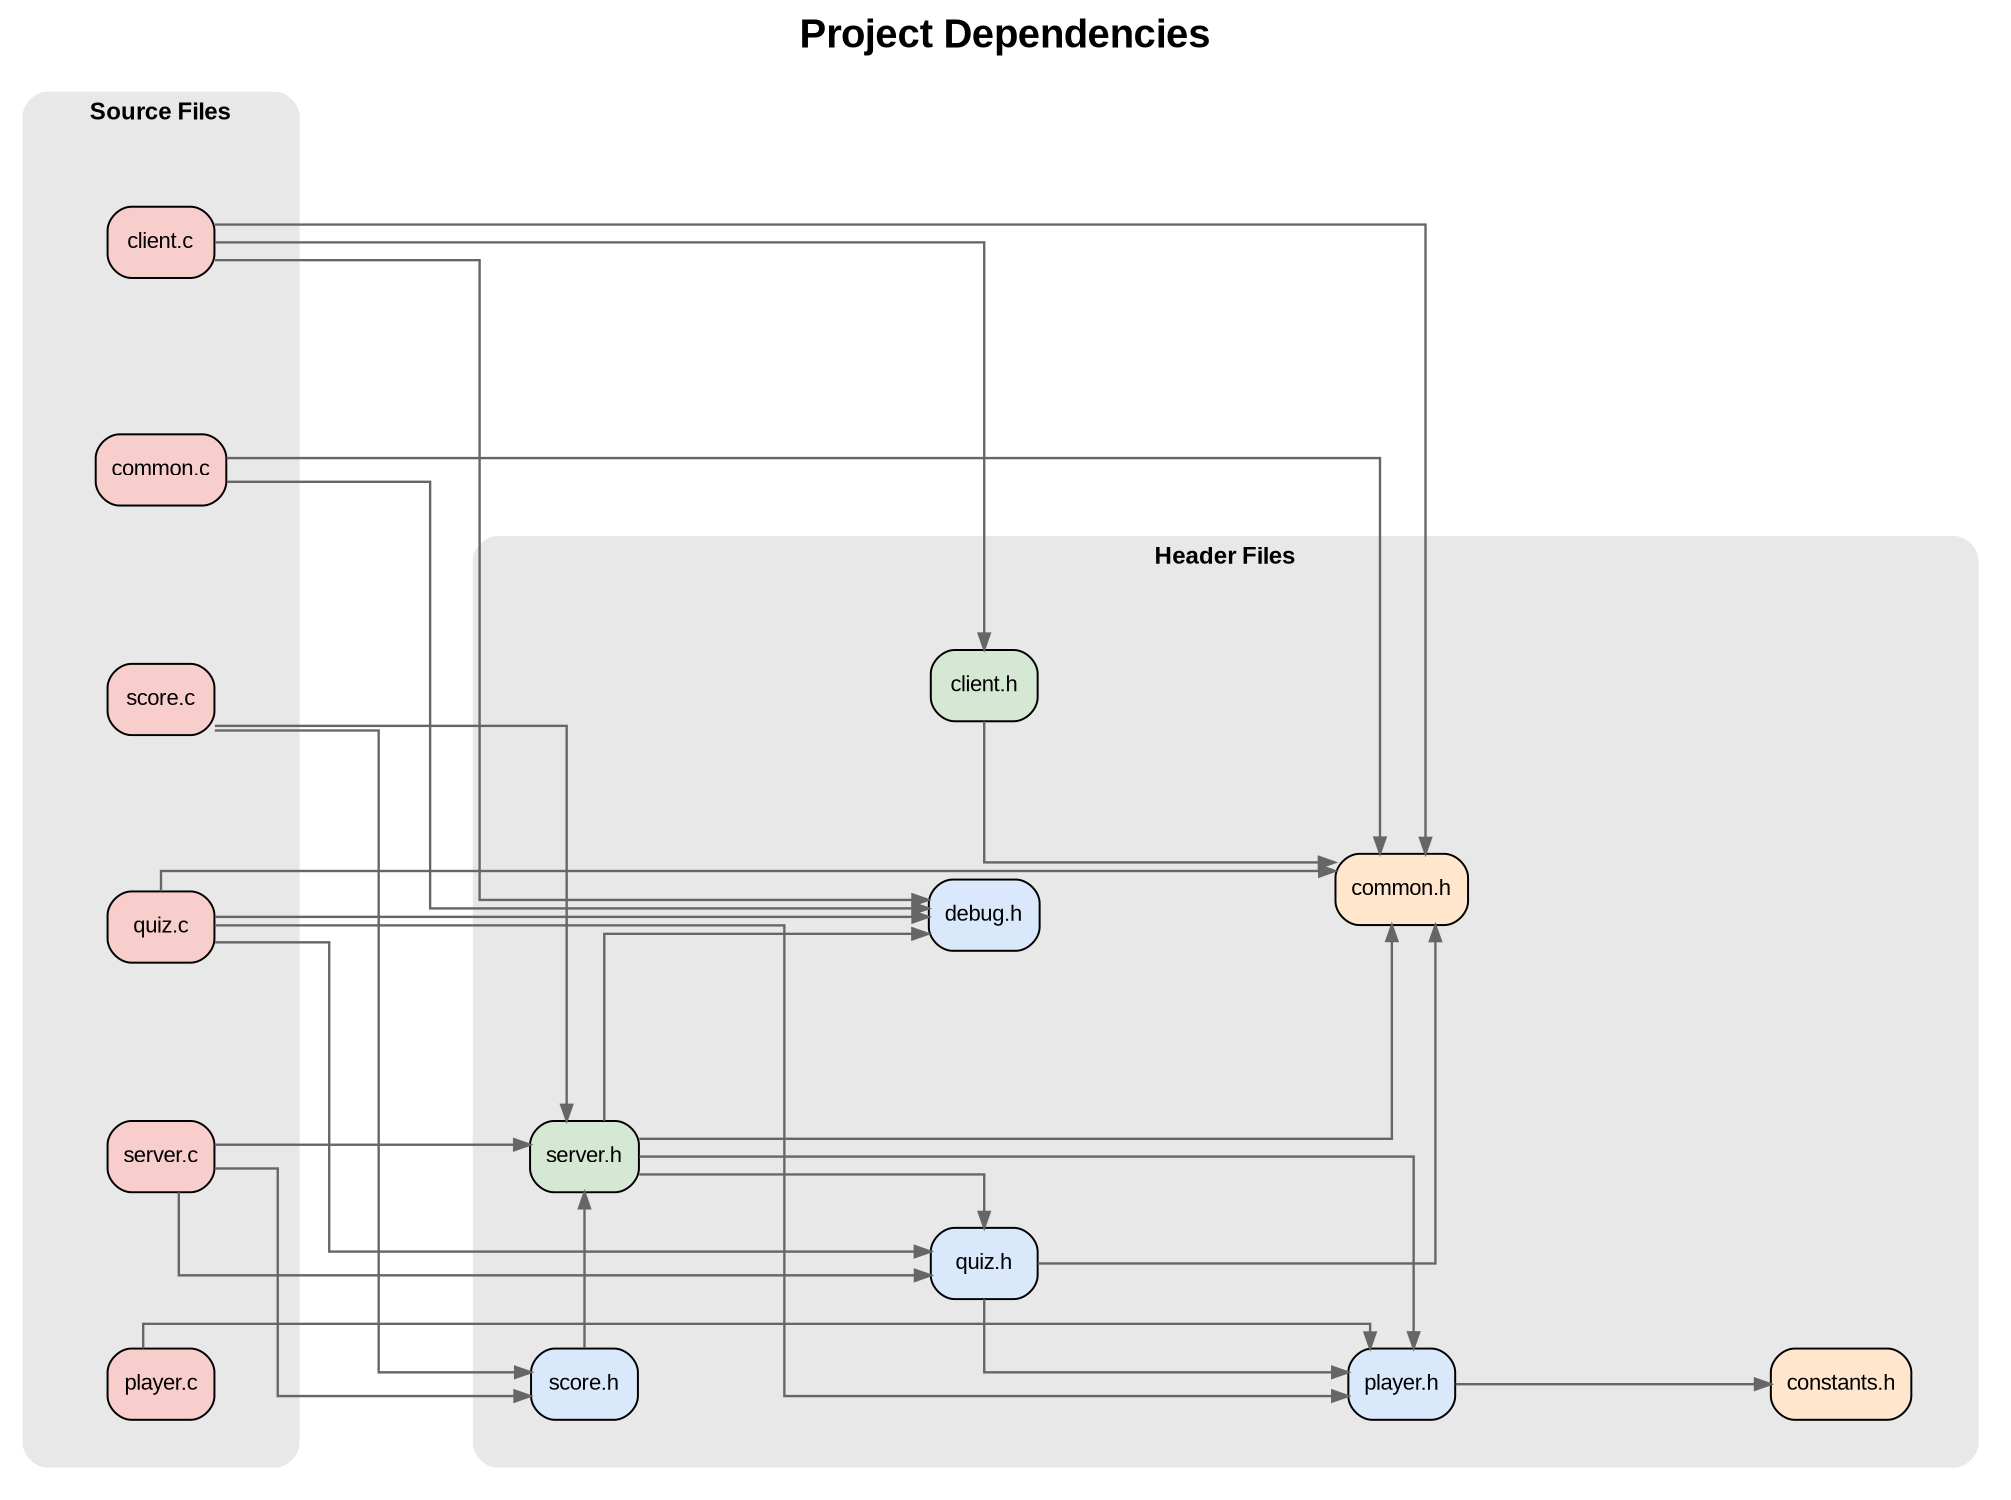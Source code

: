 // dot -Tpng deps.dot -o project_dependencies.png
digraph ProjectDependencies {
    // Title and sizing settings
    label="Project Dependencies";
    labelloc="t";  // Place the label at the top
    fontname="Arial Bold";
    fontsize=20;

    // Graph settings
    graph [
        dpi=300, // add in png export
        ratio=fill,
        size="14,10!"  // Increased size
    ];

    rankdir=LR;
    splines=ortho;
    nodesep=0.5;
    ranksep=1.0;
    
    // Default node style
    node [
        shape=box,
        style="filled,rounded",
        fontname="Arial",
        fontsize=11
    ];
    
    // Edge style
    edge [
        color="#666666",
        penwidth=1.2,
        arrowsize=0.8
    ];

    // Header files subgraph
    subgraph cluster_headers {
        label="Header Files";
        style="filled,rounded";
        color="#E8E8E8";
        fontname="Arial Bold";
        fontsize=12;
        
        // Core headers
        constants_h[label="constants.h", fillcolor="#FFE6CC"];
        common_h[label="common.h", fillcolor="#FFE6CC"];
        
        // Feature headers
        player_h[label="player.h", fillcolor="#DAE8FC"];
        quiz_h[label="quiz.h", fillcolor="#DAE8FC"];
        debug_h[label="debug.h", fillcolor="#DAE8FC"];
        score_h[label="score.h", fillcolor="#DAE8FC"];
        
        // Main component headers
        client_h[label="client.h", fillcolor="#D5E8D4"];
        server_h[label="server.h", fillcolor="#D5E8D4"];
        
        { rank=same; constants_h; }
        { rank=same; common_h; player_h; }
        { rank=same; client_h; debug_h; quiz_h; }
        { rank=same; server_h; score_h; }
    }
    
    // Source files subgraph
    subgraph cluster_sources {
        label="Source Files";
        style="filled,rounded";
        color="#E8E8E8";
        fontname="Arial Bold";
        fontsize=12;
        
        // Implementation files
        client_c[label="client.c", fillcolor="#F8CECC"];
        common_c[label="common.c", fillcolor="#F8CECC"];
        player_c[label="player.c", fillcolor="#F8CECC"];
        quiz_c[label="quiz.c", fillcolor="#F8CECC"];
        score_c[label="score.c", fillcolor="#F8CECC"];
        server_c[label="server.c", fillcolor="#F8CECC"];
        
        { rank=same; client_c; common_c; }
        { rank=same; player_c; quiz_c; }
        { rank=same; score_c; server_c; }
    }
    
    // Dependencies
    player_h -> constants_h;
    client_h -> common_h;
    quiz_h -> {player_h common_h};
    server_h -> {common_h player_h quiz_h debug_h};
    score_h -> server_h;
    
    client_c -> {client_h debug_h common_h};
    common_c -> {common_h debug_h};
    player_c -> player_h;
    quiz_c -> {quiz_h player_h common_h debug_h};
    score_c -> {score_h server_h};
    server_c -> {server_h quiz_h score_h};
}